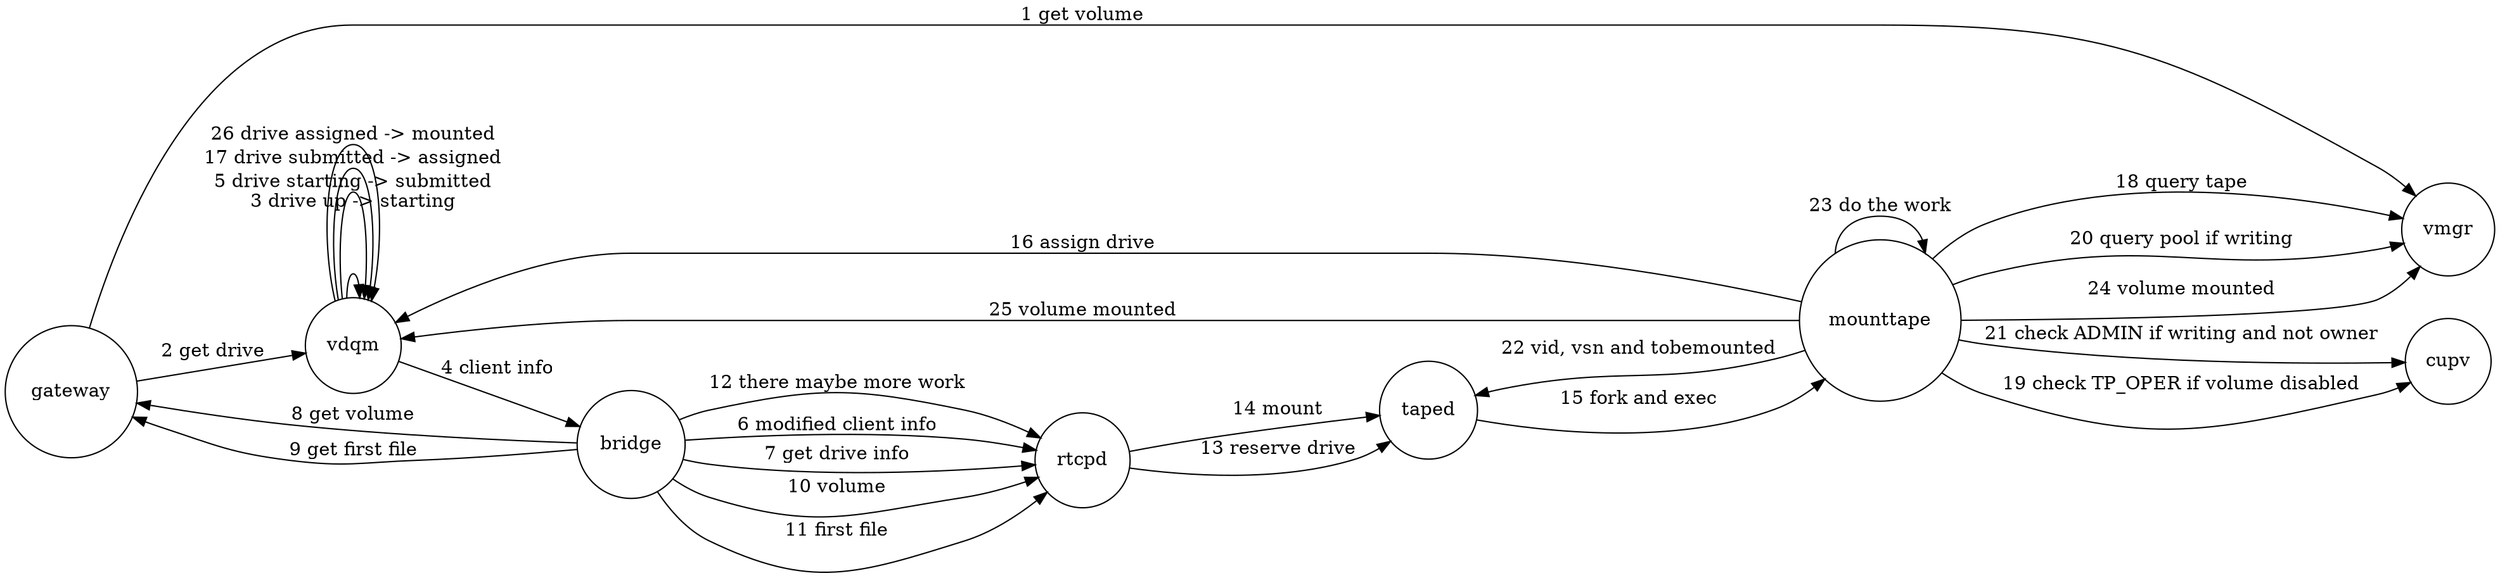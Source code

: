 digraph mount_processes {
rankdir=LR;
node [shape = circle];
gateway   -> vmgr      [ label =  "1 get volume"                          ];
gateway   -> vdqm      [ label =  "2 get drive"                           ];
vdqm      -> vdqm      [ label =  "3 drive up -> starting\n\n\n "         ];
vdqm      -> bridge    [ label =  "4 client info"                         ];
vdqm      -> vdqm      [ label =  "5 drive starting -> submitted"         ];
bridge    -> rtcpd     [ label =  "6 modified client info"                ];
bridge    -> rtcpd     [ label =  "7 get drive info"                      ];
bridge    -> gateway   [ label =  "8 get volume"                          ];
bridge    -> gateway   [ label =  "9 get first file"                      ];
bridge    -> rtcpd     [ label = "10 volume"                              ];
bridge    -> rtcpd     [ label = "11 first file"                          ];
bridge    -> rtcpd     [ label = "12 there maybe more work"               ];
rtcpd     -> taped     [ label = "13 reserve drive"                       ];
rtcpd     -> taped     [ label = "14 mount"                               ];
taped     -> mounttape [ label = "15 fork and exec"                       ];
mounttape -> vdqm      [ label = "16 assign drive"                        ];
vdqm      -> vdqm      [ label = "17 drive submitted -> assigned"         ];
mounttape -> vmgr      [ label = "18 query tape"                          ];
mounttape -> cupv      [ label = "19 check TP_OPER if volume disabled"    ];
mounttape -> vmgr      [ label = "20 query pool if writing"               ];
mounttape -> cupv      [ label = "21 check ADMIN if writing and not owner"];
mounttape -> taped     [ label = "22 vid, vsn and tobemounted"            ];
mounttape -> mounttape [ label = "23 do the work"                         ];
mounttape -> vmgr      [ label = "24 volume mounted"                      ];
mounttape -> vdqm      [ label = "25 volume mounted"                      ];
vdqm      -> vdqm      [ label = "26 drive assigned -> mounted"           ];
}
